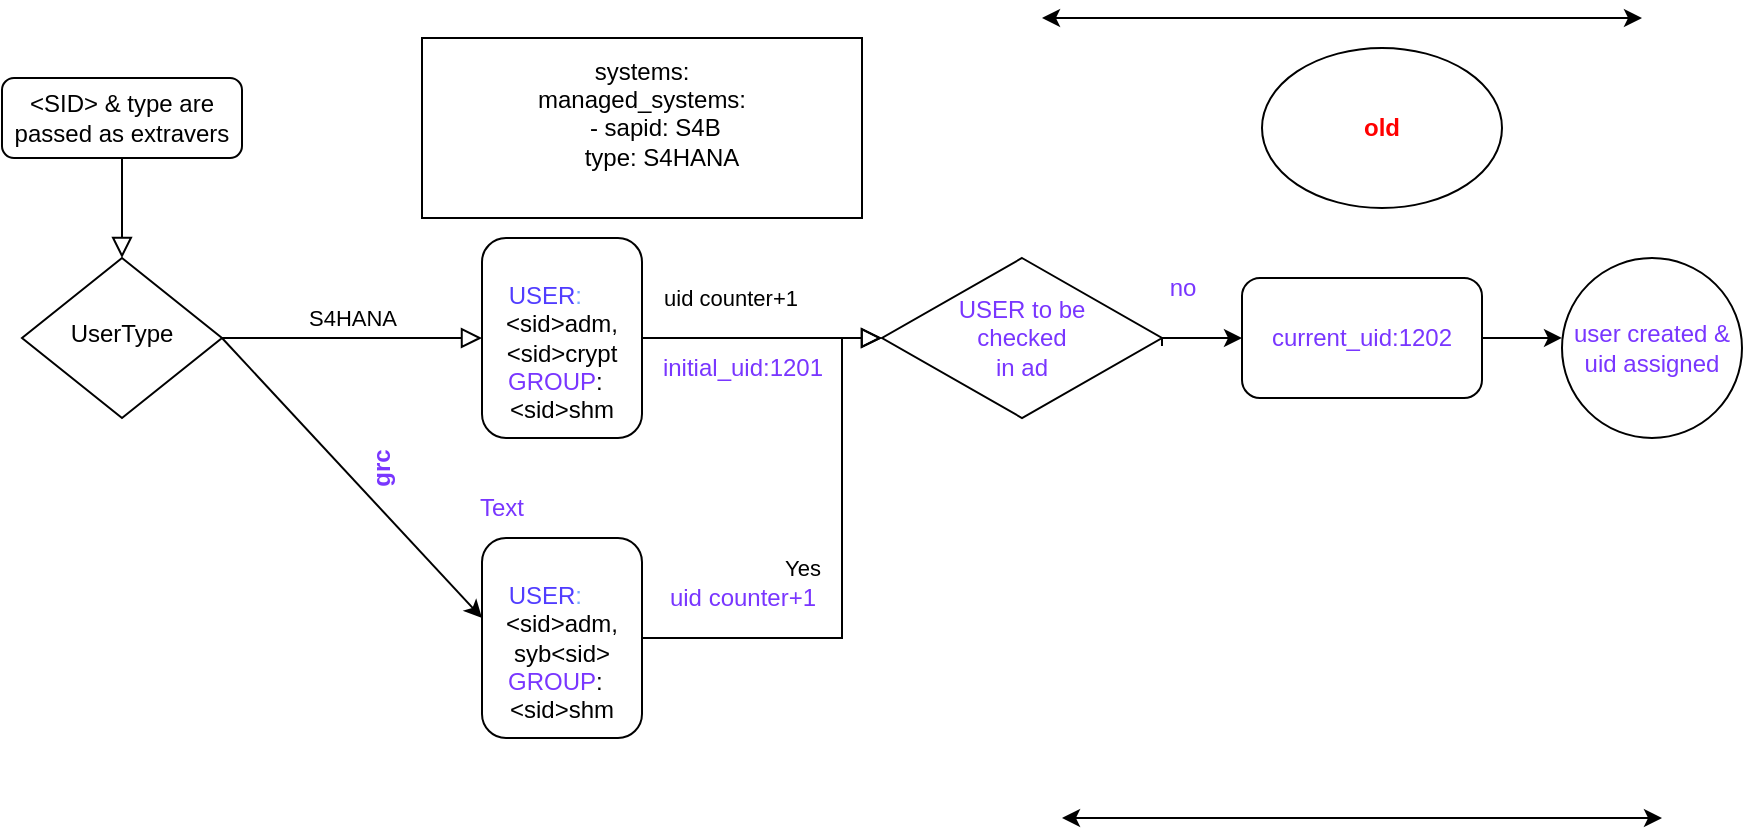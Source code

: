 <mxfile version="20.3.0" type="github" pages="3">
  <diagram id="C5RBs43oDa-KdzZeNtuy" name="exitsing">
    <mxGraphModel dx="1038" dy="536" grid="1" gridSize="10" guides="1" tooltips="1" connect="1" arrows="1" fold="1" page="1" pageScale="1" pageWidth="827" pageHeight="1169" math="0" shadow="0">
      <root>
        <mxCell id="WIyWlLk6GJQsqaUBKTNV-0" />
        <mxCell id="WIyWlLk6GJQsqaUBKTNV-1" parent="WIyWlLk6GJQsqaUBKTNV-0" />
        <mxCell id="WIyWlLk6GJQsqaUBKTNV-2" value="" style="rounded=0;html=1;jettySize=auto;orthogonalLoop=1;fontSize=11;endArrow=block;endFill=0;endSize=8;strokeWidth=1;shadow=0;labelBackgroundColor=none;edgeStyle=orthogonalEdgeStyle;" parent="WIyWlLk6GJQsqaUBKTNV-1" source="WIyWlLk6GJQsqaUBKTNV-3" target="WIyWlLk6GJQsqaUBKTNV-6" edge="1">
          <mxGeometry relative="1" as="geometry" />
        </mxCell>
        <mxCell id="WIyWlLk6GJQsqaUBKTNV-3" value="&amp;lt;SID&amp;gt; &amp;amp; type are passed as extravers" style="rounded=1;whiteSpace=wrap;html=1;fontSize=12;glass=0;strokeWidth=1;shadow=0;" parent="WIyWlLk6GJQsqaUBKTNV-1" vertex="1">
          <mxGeometry x="160" y="80" width="120" height="40" as="geometry" />
        </mxCell>
        <mxCell id="WIyWlLk6GJQsqaUBKTNV-5" value="S4HANA" style="edgeStyle=orthogonalEdgeStyle;rounded=0;html=1;jettySize=auto;orthogonalLoop=1;fontSize=11;endArrow=block;endFill=0;endSize=8;strokeWidth=1;shadow=0;labelBackgroundColor=none;" parent="WIyWlLk6GJQsqaUBKTNV-1" source="WIyWlLk6GJQsqaUBKTNV-6" target="WIyWlLk6GJQsqaUBKTNV-7" edge="1">
          <mxGeometry y="10" relative="1" as="geometry">
            <mxPoint as="offset" />
          </mxGeometry>
        </mxCell>
        <mxCell id="WIyWlLk6GJQsqaUBKTNV-6" value="UserType" style="rhombus;whiteSpace=wrap;html=1;shadow=0;fontFamily=Helvetica;fontSize=12;align=center;strokeWidth=1;spacing=6;spacingTop=-4;" parent="WIyWlLk6GJQsqaUBKTNV-1" vertex="1">
          <mxGeometry x="170" y="170" width="100" height="80" as="geometry" />
        </mxCell>
        <mxCell id="WIyWlLk6GJQsqaUBKTNV-7" value="&lt;div&gt;&lt;font color=&quot;#75ACFF&quot;&gt;&lt;font color=&quot;#513DFF&quot;&gt;&amp;nbsp;&amp;nbsp;&amp;nbsp;&amp;nbsp;&amp;nbsp;&amp;nbsp;&amp;nbsp;&amp;nbsp;&amp;nbsp;&amp;nbsp;&amp;nbsp;&amp;nbsp;&amp;nbsp;&amp;nbsp;&amp;nbsp;&amp;nbsp; USER&lt;/font&gt;:&amp;nbsp;&amp;nbsp;&amp;nbsp;&amp;nbsp;&amp;nbsp; &lt;/font&gt;&amp;lt;sid&amp;gt;adm,&amp;lt;sid&amp;gt;crypt&lt;font color=&quot;#7936FF&quot;&gt;&lt;br&gt;&lt;/font&gt;&lt;/div&gt;&lt;div&gt;&lt;font color=&quot;#7936FF&quot;&gt;GROUP&lt;/font&gt;:&amp;nbsp;&amp;nbsp; &amp;lt;sid&amp;gt;shm&lt;br&gt;&lt;/div&gt;" style="rounded=1;whiteSpace=wrap;html=1;fontSize=12;glass=0;strokeWidth=1;shadow=0;" parent="WIyWlLk6GJQsqaUBKTNV-1" vertex="1">
          <mxGeometry x="400" y="160" width="80" height="100" as="geometry" />
        </mxCell>
        <mxCell id="FwgK8M5c50l9ff9xIDoa-0" value="&lt;div&gt;systems:&lt;/div&gt;&lt;div&gt;managed_systems:&lt;/div&gt;&amp;nbsp;&amp;nbsp;&amp;nbsp; - sapid: S4B&lt;br&gt;&amp;nbsp;&amp;nbsp;&amp;nbsp;&amp;nbsp;&amp;nbsp; type: S4HANA&lt;br&gt;&amp;nbsp;&amp;nbsp;&amp;nbsp; " style="whiteSpace=wrap;html=1;" parent="WIyWlLk6GJQsqaUBKTNV-1" vertex="1">
          <mxGeometry x="370" y="60" width="220" height="90" as="geometry" />
        </mxCell>
        <mxCell id="FwgK8M5c50l9ff9xIDoa-1" value="uid counter+1" style="edgeStyle=orthogonalEdgeStyle;rounded=0;html=1;jettySize=auto;orthogonalLoop=1;fontSize=11;endArrow=block;endFill=0;endSize=8;strokeWidth=1;shadow=0;labelBackgroundColor=none;exitX=1;exitY=0.5;exitDx=0;exitDy=0;" parent="WIyWlLk6GJQsqaUBKTNV-1" source="WIyWlLk6GJQsqaUBKTNV-7" edge="1">
          <mxGeometry x="-0.273" y="20" relative="1" as="geometry">
            <mxPoint as="offset" />
            <mxPoint x="500" y="210" as="sourcePoint" />
            <mxPoint x="600" y="210" as="targetPoint" />
            <Array as="points">
              <mxPoint x="540" y="210" />
              <mxPoint x="540" y="210" />
            </Array>
          </mxGeometry>
        </mxCell>
        <mxCell id="FwgK8M5c50l9ff9xIDoa-9" style="edgeStyle=orthogonalEdgeStyle;rounded=0;orthogonalLoop=1;jettySize=auto;html=1;exitX=1;exitY=0.5;exitDx=0;exitDy=0;fontColor=#7936FF;entryX=0;entryY=0.444;entryDx=0;entryDy=0;entryPerimeter=0;" parent="WIyWlLk6GJQsqaUBKTNV-1" source="FwgK8M5c50l9ff9xIDoa-2" target="FwgK8M5c50l9ff9xIDoa-10" edge="1">
          <mxGeometry relative="1" as="geometry">
            <mxPoint x="900" y="210" as="targetPoint" />
          </mxGeometry>
        </mxCell>
        <mxCell id="FwgK8M5c50l9ff9xIDoa-2" value="current_uid:1202" style="rounded=1;whiteSpace=wrap;html=1;fontColor=#7936FF;" parent="WIyWlLk6GJQsqaUBKTNV-1" vertex="1">
          <mxGeometry x="780" y="180" width="120" height="60" as="geometry" />
        </mxCell>
        <mxCell id="FwgK8M5c50l9ff9xIDoa-3" value="USER to be &lt;br&gt;checked&lt;br&gt; in ad " style="rhombus;whiteSpace=wrap;html=1;fontColor=#7936FF;" parent="WIyWlLk6GJQsqaUBKTNV-1" vertex="1">
          <mxGeometry x="600" y="170" width="140" height="80" as="geometry" />
        </mxCell>
        <mxCell id="FwgK8M5c50l9ff9xIDoa-7" value="Text" style="text;html=1;strokeColor=none;fillColor=none;align=center;verticalAlign=middle;whiteSpace=wrap;rounded=0;fontColor=#7936FF;" parent="WIyWlLk6GJQsqaUBKTNV-1" vertex="1">
          <mxGeometry x="380" y="280" width="60" height="30" as="geometry" />
        </mxCell>
        <mxCell id="FwgK8M5c50l9ff9xIDoa-10" value="user created &amp;amp; uid assigned" style="ellipse;whiteSpace=wrap;html=1;aspect=fixed;fontColor=#7936FF;" parent="WIyWlLk6GJQsqaUBKTNV-1" vertex="1">
          <mxGeometry x="940" y="170" width="90" height="90" as="geometry" />
        </mxCell>
        <mxCell id="FwgK8M5c50l9ff9xIDoa-12" value="initial_uid:1201" style="text;html=1;align=center;verticalAlign=middle;resizable=0;points=[];autosize=1;strokeColor=none;fillColor=none;fontColor=#7936FF;" parent="WIyWlLk6GJQsqaUBKTNV-1" vertex="1">
          <mxGeometry x="480" y="210" width="100" height="30" as="geometry" />
        </mxCell>
        <mxCell id="FwgK8M5c50l9ff9xIDoa-14" value="" style="endArrow=classic;html=1;rounded=0;fontColor=#7936FF;exitX=1;exitY=0.5;exitDx=0;exitDy=0;" parent="WIyWlLk6GJQsqaUBKTNV-1" source="WIyWlLk6GJQsqaUBKTNV-6" edge="1">
          <mxGeometry width="50" height="50" relative="1" as="geometry">
            <mxPoint x="480" y="320" as="sourcePoint" />
            <mxPoint x="400" y="350" as="targetPoint" />
          </mxGeometry>
        </mxCell>
        <mxCell id="FwgK8M5c50l9ff9xIDoa-15" value="&lt;div&gt;&lt;font color=&quot;#75ACFF&quot;&gt;&lt;font color=&quot;#513DFF&quot;&gt;&amp;nbsp;&amp;nbsp;&amp;nbsp;&amp;nbsp;&amp;nbsp;&amp;nbsp;&amp;nbsp;&amp;nbsp;&amp;nbsp;&amp;nbsp;&amp;nbsp;&amp;nbsp;&amp;nbsp;&amp;nbsp;&amp;nbsp;&amp;nbsp; USER&lt;/font&gt;:&amp;nbsp;&amp;nbsp;&amp;nbsp;&amp;nbsp;&amp;nbsp; &lt;/font&gt;&amp;lt;sid&amp;gt;adm,&lt;/div&gt;&lt;div&gt;syb&amp;lt;sid&amp;gt;&lt;font color=&quot;#7936FF&quot;&gt;&lt;br&gt;&lt;/font&gt;&lt;/div&gt;&lt;div&gt;&lt;font color=&quot;#7936FF&quot;&gt;GROUP&lt;/font&gt;:&amp;nbsp;&amp;nbsp; &amp;lt;sid&amp;gt;shm&lt;br&gt;&lt;/div&gt;" style="rounded=1;whiteSpace=wrap;html=1;fontSize=12;glass=0;strokeWidth=1;shadow=0;" parent="WIyWlLk6GJQsqaUBKTNV-1" vertex="1">
          <mxGeometry x="400" y="310" width="80" height="100" as="geometry" />
        </mxCell>
        <mxCell id="FwgK8M5c50l9ff9xIDoa-16" value="&lt;b&gt;grc&lt;/b&gt;" style="text;html=1;strokeColor=none;fillColor=none;align=center;verticalAlign=middle;whiteSpace=wrap;rounded=0;fontColor=#7936FF;rotation=270;" parent="WIyWlLk6GJQsqaUBKTNV-1" vertex="1">
          <mxGeometry x="320" y="260" width="60" height="30" as="geometry" />
        </mxCell>
        <mxCell id="FwgK8M5c50l9ff9xIDoa-17" value="Yes" style="rounded=0;html=1;jettySize=auto;orthogonalLoop=1;fontSize=11;endArrow=block;endFill=0;endSize=8;strokeWidth=1;shadow=0;labelBackgroundColor=none;edgeStyle=orthogonalEdgeStyle;exitX=1;exitY=0.5;exitDx=0;exitDy=0;" parent="WIyWlLk6GJQsqaUBKTNV-1" source="FwgK8M5c50l9ff9xIDoa-15" target="FwgK8M5c50l9ff9xIDoa-3" edge="1">
          <mxGeometry y="20" relative="1" as="geometry">
            <mxPoint as="offset" />
            <mxPoint x="530" y="340" as="sourcePoint" />
            <mxPoint x="650" y="270" as="targetPoint" />
            <Array as="points">
              <mxPoint x="580" y="360" />
              <mxPoint x="580" y="210" />
            </Array>
          </mxGeometry>
        </mxCell>
        <mxCell id="FwgK8M5c50l9ff9xIDoa-18" value="uid counter+1" style="text;html=1;align=center;verticalAlign=middle;resizable=0;points=[];autosize=1;strokeColor=none;fillColor=none;fontColor=#7936FF;" parent="WIyWlLk6GJQsqaUBKTNV-1" vertex="1">
          <mxGeometry x="485" y="325" width="90" height="30" as="geometry" />
        </mxCell>
        <mxCell id="FwgK8M5c50l9ff9xIDoa-25" value="no" style="text;html=1;align=center;verticalAlign=middle;resizable=0;points=[];autosize=1;strokeColor=none;fillColor=none;fontColor=#7936FF;" parent="WIyWlLk6GJQsqaUBKTNV-1" vertex="1">
          <mxGeometry x="730" y="170" width="40" height="30" as="geometry" />
        </mxCell>
        <mxCell id="FwgK8M5c50l9ff9xIDoa-30" style="edgeStyle=orthogonalEdgeStyle;rounded=0;orthogonalLoop=1;jettySize=auto;html=1;fontColor=#7936FF;entryX=0;entryY=0.5;entryDx=0;entryDy=0;" parent="WIyWlLk6GJQsqaUBKTNV-1" target="FwgK8M5c50l9ff9xIDoa-2" edge="1">
          <mxGeometry relative="1" as="geometry">
            <mxPoint x="790" y="219.96" as="targetPoint" />
            <mxPoint x="740" y="214" as="sourcePoint" />
            <Array as="points">
              <mxPoint x="740" y="210" />
            </Array>
          </mxGeometry>
        </mxCell>
        <mxCell id="FwgK8M5c50l9ff9xIDoa-38" value="&lt;b&gt;&lt;font color=&quot;#FF0000&quot;&gt;old&lt;/font&gt;&lt;/b&gt;" style="ellipse;whiteSpace=wrap;html=1;fontColor=#7936FF;" parent="WIyWlLk6GJQsqaUBKTNV-1" vertex="1">
          <mxGeometry x="790" y="65" width="120" height="80" as="geometry" />
        </mxCell>
        <mxCell id="FwgK8M5c50l9ff9xIDoa-42" value="" style="endArrow=classic;startArrow=classic;html=1;rounded=0;fontColor=#0000CC;" parent="WIyWlLk6GJQsqaUBKTNV-1" edge="1">
          <mxGeometry width="50" height="50" relative="1" as="geometry">
            <mxPoint x="680" y="50" as="sourcePoint" />
            <mxPoint x="980" y="50" as="targetPoint" />
            <Array as="points">
              <mxPoint x="780" y="50" />
            </Array>
          </mxGeometry>
        </mxCell>
        <mxCell id="FwgK8M5c50l9ff9xIDoa-43" value="" style="endArrow=classic;startArrow=classic;html=1;rounded=0;fontColor=#0000CC;" parent="WIyWlLk6GJQsqaUBKTNV-1" edge="1">
          <mxGeometry width="50" height="50" relative="1" as="geometry">
            <mxPoint x="690" y="450" as="sourcePoint" />
            <mxPoint x="990" y="450" as="targetPoint" />
            <Array as="points" />
          </mxGeometry>
        </mxCell>
      </root>
    </mxGraphModel>
  </diagram>
  <diagram name="new_module" id="cRBEYSHKqkKAhu40CJvH">
    <mxGraphModel dx="1483" dy="766" grid="1" gridSize="10" guides="1" tooltips="1" connect="1" arrows="1" fold="1" page="1" pageScale="1" pageWidth="827" pageHeight="1169" math="0" shadow="0">
      <root>
        <mxCell id="rQAxsCEUXnpgaPKgUiQl-0" />
        <mxCell id="rQAxsCEUXnpgaPKgUiQl-1" parent="rQAxsCEUXnpgaPKgUiQl-0" />
        <mxCell id="rQAxsCEUXnpgaPKgUiQl-2" value="" style="rounded=0;html=1;jettySize=auto;orthogonalLoop=1;fontSize=11;endArrow=block;endFill=0;endSize=8;strokeWidth=1;shadow=0;labelBackgroundColor=none;edgeStyle=orthogonalEdgeStyle;" edge="1" parent="rQAxsCEUXnpgaPKgUiQl-1" source="rQAxsCEUXnpgaPKgUiQl-3" target="rQAxsCEUXnpgaPKgUiQl-5">
          <mxGeometry relative="1" as="geometry" />
        </mxCell>
        <mxCell id="rQAxsCEUXnpgaPKgUiQl-3" value="&amp;lt;SID&amp;gt; &amp;amp; type are passed as extravers" style="rounded=1;whiteSpace=wrap;html=1;fontSize=12;glass=0;strokeWidth=1;shadow=0;" vertex="1" parent="rQAxsCEUXnpgaPKgUiQl-1">
          <mxGeometry x="140" y="80" width="120" height="40" as="geometry" />
        </mxCell>
        <mxCell id="rQAxsCEUXnpgaPKgUiQl-5" value="UserType" style="rhombus;whiteSpace=wrap;html=1;shadow=0;fontFamily=Helvetica;fontSize=12;align=center;strokeWidth=1;spacing=6;spacingTop=-4;" vertex="1" parent="rQAxsCEUXnpgaPKgUiQl-1">
          <mxGeometry x="160" y="200" width="80" height="80" as="geometry" />
        </mxCell>
        <mxCell id="rQAxsCEUXnpgaPKgUiQl-6" value="&lt;div&gt;&lt;font color=&quot;#75ACFF&quot;&gt;&lt;font color=&quot;#513DFF&quot;&gt;&amp;nbsp;&amp;nbsp;&amp;nbsp;&amp;nbsp;&amp;nbsp;&amp;nbsp;&amp;nbsp;&amp;nbsp;&amp;nbsp;&amp;nbsp;&amp;nbsp;&amp;nbsp;&amp;nbsp;&amp;nbsp;&amp;nbsp;&amp;nbsp; USER&lt;/font&gt;:&amp;nbsp;&amp;nbsp;&amp;nbsp;&amp;nbsp;&amp;nbsp; &lt;/font&gt;&amp;lt;sid&amp;gt;adm,&amp;lt;sid&amp;gt;crypt&lt;font color=&quot;#7936FF&quot;&gt;&lt;br&gt;&lt;/font&gt;&lt;/div&gt;&lt;div&gt;&lt;font color=&quot;#7936FF&quot;&gt;GROUP&lt;/font&gt;:&amp;nbsp;&amp;nbsp; &amp;lt;sid&amp;gt;shm&lt;br&gt;&lt;/div&gt;" style="rounded=1;whiteSpace=wrap;html=1;fontSize=12;glass=0;strokeWidth=1;shadow=0;" vertex="1" parent="rQAxsCEUXnpgaPKgUiQl-1">
          <mxGeometry x="400" y="190" width="80" height="100" as="geometry" />
        </mxCell>
        <mxCell id="rQAxsCEUXnpgaPKgUiQl-7" value="&lt;div&gt;systems:&lt;/div&gt;&lt;div&gt;managed_systems:&lt;/div&gt;&amp;nbsp;&amp;nbsp;&amp;nbsp; - sapid: S4B&lt;br&gt;&amp;nbsp;&amp;nbsp;&amp;nbsp;&amp;nbsp;&amp;nbsp; type: S4HANA&lt;br&gt;&amp;nbsp;&amp;nbsp;&amp;nbsp; " style="whiteSpace=wrap;html=1;" vertex="1" parent="rQAxsCEUXnpgaPKgUiQl-1">
          <mxGeometry x="370" y="10" width="220" height="90" as="geometry" />
        </mxCell>
        <mxCell id="Ormcc3L16zu6uYNdKYH3-41" value="" style="edgeStyle=orthogonalEdgeStyle;rounded=0;orthogonalLoop=1;jettySize=auto;html=1;" edge="1" parent="rQAxsCEUXnpgaPKgUiQl-1" source="rQAxsCEUXnpgaPKgUiQl-11" target="Ormcc3L16zu6uYNdKYH3-32">
          <mxGeometry relative="1" as="geometry" />
        </mxCell>
        <mxCell id="rQAxsCEUXnpgaPKgUiQl-11" value="USER to be &lt;br&gt;checked&lt;br&gt; in ad " style="rhombus;whiteSpace=wrap;html=1;fontColor=#7936FF;" vertex="1" parent="rQAxsCEUXnpgaPKgUiQl-1">
          <mxGeometry x="670" y="200" width="140" height="80" as="geometry" />
        </mxCell>
        <mxCell id="rQAxsCEUXnpgaPKgUiQl-16" value="&lt;div&gt;&lt;font color=&quot;#75ACFF&quot;&gt;&lt;font color=&quot;#513DFF&quot;&gt;&amp;nbsp;&amp;nbsp;&amp;nbsp;&amp;nbsp;&amp;nbsp;&amp;nbsp;&amp;nbsp;&amp;nbsp;&amp;nbsp;&amp;nbsp;&amp;nbsp;&amp;nbsp;&amp;nbsp;&amp;nbsp;&amp;nbsp;&amp;nbsp; USER&lt;/font&gt;:&amp;nbsp;&amp;nbsp;&amp;nbsp;&amp;nbsp;&amp;nbsp; &lt;/font&gt;&amp;lt;sid&amp;gt;adm,&lt;/div&gt;&lt;div&gt;syb&amp;lt;sid&amp;gt;&lt;font color=&quot;#7936FF&quot;&gt;&lt;br&gt;&lt;/font&gt;&lt;/div&gt;&lt;div&gt;&lt;font color=&quot;#7936FF&quot;&gt;GROUP&lt;/font&gt;:&amp;nbsp;&amp;nbsp; &amp;lt;sid&amp;gt;shm&lt;br&gt;&lt;/div&gt;" style="rounded=1;whiteSpace=wrap;html=1;fontSize=12;glass=0;strokeWidth=1;shadow=0;" vertex="1" parent="rQAxsCEUXnpgaPKgUiQl-1">
          <mxGeometry x="414" y="310" width="80" height="100" as="geometry" />
        </mxCell>
        <mxCell id="rQAxsCEUXnpgaPKgUiQl-17" value="&lt;b&gt;grc&lt;/b&gt;" style="text;html=1;strokeColor=none;fillColor=none;align=center;verticalAlign=middle;whiteSpace=wrap;rounded=0;fontColor=#7936FF;rotation=0;" vertex="1" parent="rQAxsCEUXnpgaPKgUiQl-1">
          <mxGeometry x="280" y="315" width="60" height="30" as="geometry" />
        </mxCell>
        <mxCell id="rQAxsCEUXnpgaPKgUiQl-31" value="dynamically assigned uid within range " style="text;html=1;strokeColor=none;fillColor=none;align=center;verticalAlign=middle;whiteSpace=wrap;rounded=0;fontColor=#7936FF;" vertex="1" parent="rQAxsCEUXnpgaPKgUiQl-1">
          <mxGeometry x="1100" y="250" width="90" height="60" as="geometry" />
        </mxCell>
        <mxCell id="rQAxsCEUXnpgaPKgUiQl-34" value="" style="endArrow=classic;startArrow=classic;html=1;rounded=0;fontColor=#0000CC;" edge="1" parent="rQAxsCEUXnpgaPKgUiQl-1">
          <mxGeometry width="50" height="50" relative="1" as="geometry">
            <mxPoint x="650" y="40" as="sourcePoint" />
            <mxPoint x="950" y="40" as="targetPoint" />
            <Array as="points">
              <mxPoint x="750" y="40" />
            </Array>
          </mxGeometry>
        </mxCell>
        <mxCell id="rQAxsCEUXnpgaPKgUiQl-35" value="" style="endArrow=classic;startArrow=classic;html=1;rounded=0;fontColor=#0000CC;" edge="1" parent="rQAxsCEUXnpgaPKgUiQl-1">
          <mxGeometry width="50" height="50" relative="1" as="geometry">
            <mxPoint x="1050" y="420" as="sourcePoint" />
            <mxPoint x="1350" y="420" as="targetPoint" />
            <Array as="points" />
          </mxGeometry>
        </mxCell>
        <mxCell id="rQAxsCEUXnpgaPKgUiQl-36" value="&lt;h1&gt;Python Module&lt;br&gt;&lt;/h1&gt;&lt;p&gt;custom module need to be created&lt;br&gt;&lt;/p&gt;" style="text;html=1;strokeColor=none;fillColor=none;spacing=5;spacingTop=-20;whiteSpace=wrap;overflow=hidden;rounded=0;fontColor=#0000CC;" vertex="1" parent="rQAxsCEUXnpgaPKgUiQl-1">
          <mxGeometry x="1090" y="307.5" width="190" height="75" as="geometry" />
        </mxCell>
        <mxCell id="Ormcc3L16zu6uYNdKYH3-2" value="" style="endArrow=classic;html=1;rounded=0;exitX=1;exitY=0.5;exitDx=0;exitDy=0;" edge="1" parent="rQAxsCEUXnpgaPKgUiQl-1" source="rQAxsCEUXnpgaPKgUiQl-6" target="rQAxsCEUXnpgaPKgUiQl-11">
          <mxGeometry width="50" height="50" relative="1" as="geometry">
            <mxPoint x="500" y="300" as="sourcePoint" />
            <mxPoint x="660" y="240" as="targetPoint" />
            <Array as="points" />
          </mxGeometry>
        </mxCell>
        <mxCell id="Ormcc3L16zu6uYNdKYH3-52" value="" style="edgeStyle=orthogonalEdgeStyle;rounded=0;orthogonalLoop=1;jettySize=auto;html=1;" edge="1" parent="rQAxsCEUXnpgaPKgUiQl-1" source="Ormcc3L16zu6uYNdKYH3-32" target="Ormcc3L16zu6uYNdKYH3-51">
          <mxGeometry relative="1" as="geometry" />
        </mxCell>
        <mxCell id="Ormcc3L16zu6uYNdKYH3-32" value="username&lt;br&gt;exists ?" style="rhombus;whiteSpace=wrap;html=1;fontColor=#7936FF;" vertex="1" parent="rQAxsCEUXnpgaPKgUiQl-1">
          <mxGeometry x="890" y="200" width="81" height="80" as="geometry" />
        </mxCell>
        <mxCell id="Ormcc3L16zu6uYNdKYH3-35" style="edgeStyle=orthogonalEdgeStyle;rounded=0;orthogonalLoop=1;jettySize=auto;html=1;fontColor=#7936FF;" edge="1" parent="rQAxsCEUXnpgaPKgUiQl-1">
          <mxGeometry relative="1" as="geometry">
            <mxPoint x="1020" y="240" as="targetPoint" />
            <mxPoint x="970" y="240" as="sourcePoint" />
            <Array as="points">
              <mxPoint x="1020" y="240" />
            </Array>
          </mxGeometry>
        </mxCell>
        <mxCell id="Ormcc3L16zu6uYNdKYH3-36" value="uid check" style="rhombus;whiteSpace=wrap;html=1;fontColor=#7936FF;" vertex="1" parent="rQAxsCEUXnpgaPKgUiQl-1">
          <mxGeometry x="1020" y="200" width="80" height="80" as="geometry" />
        </mxCell>
        <mxCell id="Ormcc3L16zu6uYNdKYH3-37" style="edgeStyle=orthogonalEdgeStyle;rounded=0;orthogonalLoop=1;jettySize=auto;html=1;fontColor=#7936FF;" edge="1" parent="rQAxsCEUXnpgaPKgUiQl-1">
          <mxGeometry relative="1" as="geometry">
            <mxPoint x="1190" y="240" as="targetPoint" />
            <mxPoint x="1110" y="240" as="sourcePoint" />
            <Array as="points">
              <mxPoint x="1100" y="240" />
              <mxPoint x="1100" y="240" />
            </Array>
          </mxGeometry>
        </mxCell>
        <mxCell id="Ormcc3L16zu6uYNdKYH3-38" value="available uid" style="text;html=1;align=center;verticalAlign=middle;resizable=0;points=[];autosize=1;strokeColor=none;fillColor=none;fontColor=#7936FF;" vertex="1" parent="rQAxsCEUXnpgaPKgUiQl-1">
          <mxGeometry x="1100" y="200" width="90" height="30" as="geometry" />
        </mxCell>
        <mxCell id="Ormcc3L16zu6uYNdKYH3-60" value="" style="edgeStyle=orthogonalEdgeStyle;rounded=0;orthogonalLoop=1;jettySize=auto;html=1;" edge="1" parent="rQAxsCEUXnpgaPKgUiQl-1" source="Ormcc3L16zu6uYNdKYH3-39">
          <mxGeometry relative="1" as="geometry">
            <mxPoint x="1370" y="235" as="targetPoint" />
          </mxGeometry>
        </mxCell>
        <mxCell id="Ormcc3L16zu6uYNdKYH3-39" value="user created &amp;amp; uid assigned" style="ellipse;whiteSpace=wrap;html=1;aspect=fixed;fontColor=#7936FF;" vertex="1" parent="rQAxsCEUXnpgaPKgUiQl-1">
          <mxGeometry x="1190" y="190" width="90" height="90" as="geometry" />
        </mxCell>
        <mxCell id="Ormcc3L16zu6uYNdKYH3-40" value="&lt;font color=&quot;#0000CC&quot;&gt;new&lt;/font&gt;" style="ellipse;whiteSpace=wrap;html=1;fontColor=#FF0000;" vertex="1" parent="rQAxsCEUXnpgaPKgUiQl-1">
          <mxGeometry x="1050" y="140" width="120" height="50" as="geometry" />
        </mxCell>
        <mxCell id="Ormcc3L16zu6uYNdKYH3-43" value="yes" style="text;html=1;strokeColor=none;fillColor=none;align=center;verticalAlign=middle;whiteSpace=wrap;rounded=0;fontColor=#7936FF;" vertex="1" parent="rQAxsCEUXnpgaPKgUiQl-1">
          <mxGeometry x="810" y="200" width="60" height="30" as="geometry" />
        </mxCell>
        <mxCell id="Ormcc3L16zu6uYNdKYH3-49" value="s4hana" style="text;html=1;align=center;verticalAlign=middle;resizable=0;points=[];autosize=1;strokeColor=none;fillColor=none;" vertex="1" parent="rQAxsCEUXnpgaPKgUiQl-1">
          <mxGeometry x="280" y="200" width="60" height="30" as="geometry" />
        </mxCell>
        <mxCell id="Ormcc3L16zu6uYNdKYH3-55" value="" style="edgeStyle=orthogonalEdgeStyle;rounded=0;orthogonalLoop=1;jettySize=auto;html=1;" edge="1" parent="rQAxsCEUXnpgaPKgUiQl-1" source="Ormcc3L16zu6uYNdKYH3-51" target="Ormcc3L16zu6uYNdKYH3-54">
          <mxGeometry relative="1" as="geometry" />
        </mxCell>
        <mxCell id="Ormcc3L16zu6uYNdKYH3-51" value="user exists in the ad" style="whiteSpace=wrap;html=1;aspect=fixed;" vertex="1" parent="rQAxsCEUXnpgaPKgUiQl-1">
          <mxGeometry x="891" y="340" width="80" height="80" as="geometry" />
        </mxCell>
        <mxCell id="Ormcc3L16zu6uYNdKYH3-53" value="yes" style="text;html=1;align=center;verticalAlign=middle;resizable=0;points=[];autosize=1;strokeColor=none;fillColor=none;" vertex="1" parent="rQAxsCEUXnpgaPKgUiQl-1">
          <mxGeometry x="950" y="285" width="40" height="30" as="geometry" />
        </mxCell>
        <mxCell id="Ormcc3L16zu6uYNdKYH3-54" value="exit loop &lt;br&gt;display the message:&lt;br&gt;go to next user" style="ellipse;whiteSpace=wrap;html=1;" vertex="1" parent="rQAxsCEUXnpgaPKgUiQl-1">
          <mxGeometry x="871" y="470" width="120" height="80" as="geometry" />
        </mxCell>
        <mxCell id="Ormcc3L16zu6uYNdKYH3-56" value="" style="endArrow=classic;html=1;rounded=0;entryX=0.5;entryY=1;entryDx=0;entryDy=0;" edge="1" parent="rQAxsCEUXnpgaPKgUiQl-1" target="rQAxsCEUXnpgaPKgUiQl-11">
          <mxGeometry width="50" height="50" relative="1" as="geometry">
            <mxPoint x="870" y="510" as="sourcePoint" />
            <mxPoint x="880" y="380" as="targetPoint" />
            <Array as="points">
              <mxPoint x="740" y="510" />
            </Array>
          </mxGeometry>
        </mxCell>
        <mxCell id="Ormcc3L16zu6uYNdKYH3-58" value="" style="endArrow=classic;html=1;rounded=0;entryX=0.5;entryY=0;entryDx=0;entryDy=0;exitX=0.5;exitY=0;exitDx=0;exitDy=0;" edge="1" parent="rQAxsCEUXnpgaPKgUiQl-1" source="Ormcc3L16zu6uYNdKYH3-61" target="rQAxsCEUXnpgaPKgUiQl-11">
          <mxGeometry width="50" height="50" relative="1" as="geometry">
            <mxPoint x="1241" y="190" as="sourcePoint" />
            <mxPoint x="751" y="80" as="targetPoint" />
            <Array as="points">
              <mxPoint x="1440" y="80" />
              <mxPoint x="1241" y="80" />
              <mxPoint x="740" y="80" />
            </Array>
          </mxGeometry>
        </mxCell>
        <mxCell id="Ormcc3L16zu6uYNdKYH3-61" value="&lt;font color=&quot;#3333FF&quot;&gt;more user exists?&lt;br&gt;(in that type)&lt;/font&gt;" style="rhombus;whiteSpace=wrap;html=1;" vertex="1" parent="rQAxsCEUXnpgaPKgUiQl-1">
          <mxGeometry x="1370" y="162.5" width="140" height="145" as="geometry" />
        </mxCell>
        <mxCell id="Ormcc3L16zu6uYNdKYH3-62" value="yes" style="text;html=1;align=center;verticalAlign=middle;resizable=0;points=[];autosize=1;strokeColor=none;fillColor=none;" vertex="1" parent="rQAxsCEUXnpgaPKgUiQl-1">
          <mxGeometry x="1360" y="105" width="40" height="30" as="geometry" />
        </mxCell>
        <mxCell id="Ormcc3L16zu6uYNdKYH3-63" value="no" style="text;html=1;align=center;verticalAlign=middle;resizable=0;points=[];autosize=1;strokeColor=none;fillColor=none;" vertex="1" parent="rQAxsCEUXnpgaPKgUiQl-1">
          <mxGeometry x="1460" y="365" width="40" height="30" as="geometry" />
        </mxCell>
        <mxCell id="Ormcc3L16zu6uYNdKYH3-69" value="" style="endArrow=classic;html=1;rounded=0;fontColor=#FF0000;exitX=1;exitY=0.5;exitDx=0;exitDy=0;entryX=0;entryY=0.5;entryDx=0;entryDy=0;" edge="1" parent="rQAxsCEUXnpgaPKgUiQl-1" source="rQAxsCEUXnpgaPKgUiQl-5" target="rQAxsCEUXnpgaPKgUiQl-6">
          <mxGeometry width="50" height="50" relative="1" as="geometry">
            <mxPoint x="290" y="240" as="sourcePoint" />
            <mxPoint x="340" y="190" as="targetPoint" />
          </mxGeometry>
        </mxCell>
        <mxCell id="Ormcc3L16zu6uYNdKYH3-70" value="&lt;font color=&quot;#3333FF&quot;&gt;no&lt;/font&gt;" style="text;html=1;align=center;verticalAlign=middle;resizable=0;points=[];autosize=1;strokeColor=none;fillColor=none;fontColor=#FF0000;" vertex="1" parent="rQAxsCEUXnpgaPKgUiQl-1">
          <mxGeometry x="970" y="205" width="40" height="30" as="geometry" />
        </mxCell>
        <mxCell id="Ormcc3L16zu6uYNdKYH3-72" value="" style="endArrow=classic;html=1;rounded=0;fontColor=#3333FF;exitX=0.5;exitY=1;exitDx=0;exitDy=0;entryX=0;entryY=0.5;entryDx=0;entryDy=0;" edge="1" parent="rQAxsCEUXnpgaPKgUiQl-1" source="Ormcc3L16zu6uYNdKYH3-61" target="rQAxsCEUXnpgaPKgUiQl-5">
          <mxGeometry width="50" height="50" relative="1" as="geometry">
            <mxPoint x="1460" y="370" as="sourcePoint" />
            <mxPoint x="80" y="240" as="targetPoint" />
            <Array as="points">
              <mxPoint x="1440" y="600" />
              <mxPoint x="80" y="600" />
              <mxPoint x="80" y="240" />
            </Array>
          </mxGeometry>
        </mxCell>
        <mxCell id="Ormcc3L16zu6uYNdKYH3-73" value="" style="endArrow=classic;html=1;rounded=0;fontColor=#3333FF;entryX=0;entryY=0.5;entryDx=0;entryDy=0;" edge="1" parent="rQAxsCEUXnpgaPKgUiQl-1" target="rQAxsCEUXnpgaPKgUiQl-16">
          <mxGeometry width="50" height="50" relative="1" as="geometry">
            <mxPoint x="200" y="280" as="sourcePoint" />
            <mxPoint x="240" y="430" as="targetPoint" />
            <Array as="points">
              <mxPoint x="200" y="360" />
            </Array>
          </mxGeometry>
        </mxCell>
        <mxCell id="Ormcc3L16zu6uYNdKYH3-75" value="" style="endArrow=classic;html=1;rounded=0;fontColor=#3333FF;exitX=1.125;exitY=0.5;exitDx=0;exitDy=0;exitPerimeter=0;" edge="1" parent="rQAxsCEUXnpgaPKgUiQl-1" source="rQAxsCEUXnpgaPKgUiQl-16">
          <mxGeometry width="50" height="50" relative="1" as="geometry">
            <mxPoint x="580" y="370" as="sourcePoint" />
            <mxPoint x="600" y="250" as="targetPoint" />
            <Array as="points">
              <mxPoint x="600" y="360" />
            </Array>
          </mxGeometry>
        </mxCell>
        <mxCell id="Ormcc3L16zu6uYNdKYH3-76" value="" style="endArrow=classic;html=1;rounded=0;fontColor=#3333FF;" edge="1" parent="rQAxsCEUXnpgaPKgUiQl-1">
          <mxGeometry width="50" height="50" relative="1" as="geometry">
            <mxPoint x="200" y="360" as="sourcePoint" />
            <mxPoint x="400" y="480" as="targetPoint" />
            <Array as="points">
              <mxPoint x="200" y="480" />
            </Array>
          </mxGeometry>
        </mxCell>
        <mxCell id="Ormcc3L16zu6uYNdKYH3-78" value="USER:&lt;br&gt;GROUPS:" style="whiteSpace=wrap;html=1;aspect=fixed;fontColor=#3333FF;" vertex="1" parent="rQAxsCEUXnpgaPKgUiQl-1">
          <mxGeometry x="410" y="440" width="80" height="80" as="geometry" />
        </mxCell>
        <mxCell id="Ormcc3L16zu6uYNdKYH3-79" value="other user types" style="text;html=1;align=center;verticalAlign=middle;resizable=0;points=[];autosize=1;strokeColor=none;fillColor=none;fontColor=#3333FF;" vertex="1" parent="rQAxsCEUXnpgaPKgUiQl-1">
          <mxGeometry x="235" y="425" width="110" height="30" as="geometry" />
        </mxCell>
        <mxCell id="Ormcc3L16zu6uYNdKYH3-81" value="" style="endArrow=classic;html=1;rounded=0;fontColor=#3333FF;exitX=1;exitY=0.5;exitDx=0;exitDy=0;" edge="1" parent="rQAxsCEUXnpgaPKgUiQl-1" source="Ormcc3L16zu6uYNdKYH3-78">
          <mxGeometry width="50" height="50" relative="1" as="geometry">
            <mxPoint x="510" y="480" as="sourcePoint" />
            <mxPoint x="600" y="370" as="targetPoint" />
            <Array as="points">
              <mxPoint x="600" y="480" />
            </Array>
          </mxGeometry>
        </mxCell>
      </root>
    </mxGraphModel>
  </diagram>
  <diagram id="whm99dVGf_-uLf1OvsAU" name="Page-2">
    <mxGraphModel dx="1038" dy="536" grid="1" gridSize="10" guides="1" tooltips="1" connect="1" arrows="1" fold="1" page="1" pageScale="1" pageWidth="850" pageHeight="1100" math="0" shadow="0">
      <root>
        <mxCell id="0" />
        <mxCell id="1" parent="0" />
      </root>
    </mxGraphModel>
  </diagram>
</mxfile>

